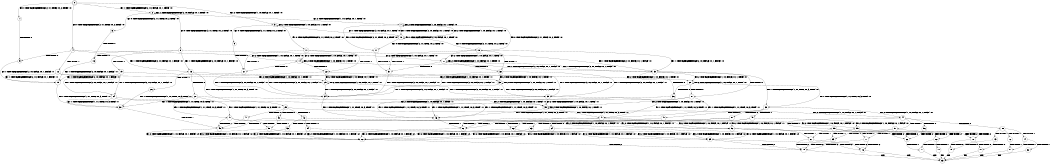 digraph BCG {
size = "7, 10.5";
center = TRUE;
node [shape = circle];
0 [peripheries = 2];
0 -> 1 [label = "EX !0 !ATOMIC_EXCH_BRANCH (2, +1, TRUE, +0, 2, TRUE) !:0:"];
0 -> 2 [label = "EX !1 !ATOMIC_EXCH_BRANCH (2, +0, FALSE, +0, 1, TRUE) !:0:"];
0 -> 3 [label = "EX !2 !ATOMIC_EXCH_BRANCH (1, +0, FALSE, +0, 1, TRUE) !:0:"];
0 -> 4 [label = "EX !0 !ATOMIC_EXCH_BRANCH (2, +1, TRUE, +0, 2, TRUE) !:0:"];
1 -> 5 [label = "TERMINATE !0"];
2 -> 6 [label = "EX !0 !ATOMIC_EXCH_BRANCH (2, +1, TRUE, +0, 2, TRUE) !:0:"];
2 -> 7 [label = "EX !2 !ATOMIC_EXCH_BRANCH (1, +0, FALSE, +0, 1, TRUE) !:0:"];
2 -> 8 [label = "EX !0 !ATOMIC_EXCH_BRANCH (2, +1, TRUE, +0, 2, TRUE) !:0:"];
2 -> 2 [label = "EX !1 !ATOMIC_EXCH_BRANCH (2, +0, FALSE, +0, 1, TRUE) !:0:"];
3 -> 9 [label = "EX !0 !ATOMIC_EXCH_BRANCH (2, +1, TRUE, +0, 2, TRUE) !:0:"];
3 -> 10 [label = "EX !1 !ATOMIC_EXCH_BRANCH (2, +0, FALSE, +0, 1, TRUE) !:0:"];
3 -> 11 [label = "EX !0 !ATOMIC_EXCH_BRANCH (2, +1, TRUE, +0, 2, TRUE) !:0:"];
3 -> 3 [label = "EX !2 !ATOMIC_EXCH_BRANCH (1, +0, FALSE, +0, 1, TRUE) !:0:"];
4 -> 5 [label = "TERMINATE !0"];
4 -> 12 [label = "TERMINATE !0"];
4 -> 13 [label = "EX !1 !ATOMIC_EXCH_BRANCH (2, +0, FALSE, +0, 1, FALSE) !:0:"];
4 -> 14 [label = "EX !2 !ATOMIC_EXCH_BRANCH (1, +0, FALSE, +0, 1, TRUE) !:0:"];
5 -> 15 [label = "EX !1 !ATOMIC_EXCH_BRANCH (2, +0, FALSE, +0, 1, FALSE) !:1:"];
6 -> 16 [label = "TERMINATE !0"];
7 -> 17 [label = "EX !0 !ATOMIC_EXCH_BRANCH (2, +1, TRUE, +0, 2, TRUE) !:0:"];
7 -> 18 [label = "EX !0 !ATOMIC_EXCH_BRANCH (2, +1, TRUE, +0, 2, TRUE) !:0:"];
7 -> 7 [label = "EX !2 !ATOMIC_EXCH_BRANCH (1, +0, FALSE, +0, 1, TRUE) !:0:"];
7 -> 10 [label = "EX !1 !ATOMIC_EXCH_BRANCH (2, +0, FALSE, +0, 1, TRUE) !:0:"];
8 -> 16 [label = "TERMINATE !0"];
8 -> 19 [label = "TERMINATE !0"];
8 -> 20 [label = "EX !2 !ATOMIC_EXCH_BRANCH (1, +0, FALSE, +0, 1, TRUE) !:0:"];
8 -> 13 [label = "EX !1 !ATOMIC_EXCH_BRANCH (2, +0, FALSE, +0, 1, FALSE) !:0:"];
9 -> 21 [label = "TERMINATE !0"];
10 -> 17 [label = "EX !0 !ATOMIC_EXCH_BRANCH (2, +1, TRUE, +0, 2, TRUE) !:0:"];
10 -> 18 [label = "EX !0 !ATOMIC_EXCH_BRANCH (2, +1, TRUE, +0, 2, TRUE) !:0:"];
10 -> 7 [label = "EX !2 !ATOMIC_EXCH_BRANCH (1, +0, FALSE, +0, 1, TRUE) !:0:"];
10 -> 10 [label = "EX !1 !ATOMIC_EXCH_BRANCH (2, +0, FALSE, +0, 1, TRUE) !:0:"];
11 -> 21 [label = "TERMINATE !0"];
11 -> 22 [label = "TERMINATE !0"];
11 -> 23 [label = "EX !1 !ATOMIC_EXCH_BRANCH (2, +0, FALSE, +0, 1, FALSE) !:0:"];
11 -> 14 [label = "EX !2 !ATOMIC_EXCH_BRANCH (1, +0, FALSE, +0, 1, TRUE) !:0:"];
12 -> 15 [label = "EX !1 !ATOMIC_EXCH_BRANCH (2, +0, FALSE, +0, 1, FALSE) !:1:"];
12 -> 24 [label = "EX !1 !ATOMIC_EXCH_BRANCH (2, +0, FALSE, +0, 1, FALSE) !:1:"];
12 -> 25 [label = "EX !2 !ATOMIC_EXCH_BRANCH (1, +0, FALSE, +0, 1, TRUE) !:1:"];
13 -> 26 [label = "TERMINATE !0"];
13 -> 27 [label = "TERMINATE !0"];
13 -> 28 [label = "EX !2 !ATOMIC_EXCH_BRANCH (1, +0, FALSE, +0, 1, TRUE) !:0:"];
13 -> 29 [label = "EX !1 !ATOMIC_EXCH_BRANCH (1, +1, TRUE, +0, 3, TRUE) !:0:"];
14 -> 21 [label = "TERMINATE !0"];
14 -> 22 [label = "TERMINATE !0"];
14 -> 23 [label = "EX !1 !ATOMIC_EXCH_BRANCH (2, +0, FALSE, +0, 1, FALSE) !:0:"];
14 -> 14 [label = "EX !2 !ATOMIC_EXCH_BRANCH (1, +0, FALSE, +0, 1, TRUE) !:0:"];
15 -> 30 [label = "EX !1 !ATOMIC_EXCH_BRANCH (1, +1, TRUE, +0, 3, TRUE) !:1:"];
16 -> 15 [label = "EX !1 !ATOMIC_EXCH_BRANCH (2, +0, FALSE, +0, 1, FALSE) !:1:"];
17 -> 31 [label = "TERMINATE !0"];
18 -> 31 [label = "TERMINATE !0"];
18 -> 32 [label = "TERMINATE !0"];
18 -> 20 [label = "EX !2 !ATOMIC_EXCH_BRANCH (1, +0, FALSE, +0, 1, TRUE) !:0:"];
18 -> 23 [label = "EX !1 !ATOMIC_EXCH_BRANCH (2, +0, FALSE, +0, 1, FALSE) !:0:"];
19 -> 15 [label = "EX !1 !ATOMIC_EXCH_BRANCH (2, +0, FALSE, +0, 1, FALSE) !:1:"];
19 -> 33 [label = "EX !2 !ATOMIC_EXCH_BRANCH (1, +0, FALSE, +0, 1, TRUE) !:1:"];
19 -> 24 [label = "EX !1 !ATOMIC_EXCH_BRANCH (2, +0, FALSE, +0, 1, FALSE) !:1:"];
20 -> 31 [label = "TERMINATE !0"];
20 -> 32 [label = "TERMINATE !0"];
20 -> 20 [label = "EX !2 !ATOMIC_EXCH_BRANCH (1, +0, FALSE, +0, 1, TRUE) !:0:"];
20 -> 23 [label = "EX !1 !ATOMIC_EXCH_BRANCH (2, +0, FALSE, +0, 1, FALSE) !:0:"];
21 -> 34 [label = "EX !1 !ATOMIC_EXCH_BRANCH (2, +0, FALSE, +0, 1, FALSE) !:1:"];
22 -> 34 [label = "EX !1 !ATOMIC_EXCH_BRANCH (2, +0, FALSE, +0, 1, FALSE) !:1:"];
22 -> 35 [label = "EX !1 !ATOMIC_EXCH_BRANCH (2, +0, FALSE, +0, 1, FALSE) !:1:"];
22 -> 25 [label = "EX !2 !ATOMIC_EXCH_BRANCH (1, +0, FALSE, +0, 1, TRUE) !:1:"];
23 -> 36 [label = "TERMINATE !0"];
23 -> 37 [label = "TERMINATE !0"];
23 -> 28 [label = "EX !2 !ATOMIC_EXCH_BRANCH (1, +0, FALSE, +0, 1, TRUE) !:0:"];
23 -> 38 [label = "EX !1 !ATOMIC_EXCH_BRANCH (1, +1, TRUE, +0, 3, TRUE) !:0:"];
24 -> 30 [label = "EX !1 !ATOMIC_EXCH_BRANCH (1, +1, TRUE, +0, 3, TRUE) !:1:"];
24 -> 39 [label = "EX !2 !ATOMIC_EXCH_BRANCH (1, +0, FALSE, +0, 1, TRUE) !:1:"];
24 -> 40 [label = "EX !1 !ATOMIC_EXCH_BRANCH (1, +1, TRUE, +0, 3, TRUE) !:1:"];
25 -> 34 [label = "EX !1 !ATOMIC_EXCH_BRANCH (2, +0, FALSE, +0, 1, FALSE) !:1:"];
25 -> 35 [label = "EX !1 !ATOMIC_EXCH_BRANCH (2, +0, FALSE, +0, 1, FALSE) !:1:"];
25 -> 25 [label = "EX !2 !ATOMIC_EXCH_BRANCH (1, +0, FALSE, +0, 1, TRUE) !:1:"];
26 -> 30 [label = "EX !1 !ATOMIC_EXCH_BRANCH (1, +1, TRUE, +0, 3, TRUE) !:1:"];
27 -> 30 [label = "EX !1 !ATOMIC_EXCH_BRANCH (1, +1, TRUE, +0, 3, TRUE) !:1:"];
27 -> 39 [label = "EX !2 !ATOMIC_EXCH_BRANCH (1, +0, FALSE, +0, 1, TRUE) !:1:"];
27 -> 40 [label = "EX !1 !ATOMIC_EXCH_BRANCH (1, +1, TRUE, +0, 3, TRUE) !:1:"];
28 -> 36 [label = "TERMINATE !0"];
28 -> 37 [label = "TERMINATE !0"];
28 -> 28 [label = "EX !2 !ATOMIC_EXCH_BRANCH (1, +0, FALSE, +0, 1, TRUE) !:0:"];
28 -> 38 [label = "EX !1 !ATOMIC_EXCH_BRANCH (1, +1, TRUE, +0, 3, TRUE) !:0:"];
29 -> 41 [label = "TERMINATE !0"];
29 -> 42 [label = "TERMINATE !1"];
29 -> 43 [label = "TERMINATE !0"];
29 -> 44 [label = "EX !2 !ATOMIC_EXCH_BRANCH (1, +0, FALSE, +0, 1, FALSE) !:0:"];
30 -> 45 [label = "TERMINATE !1"];
31 -> 34 [label = "EX !1 !ATOMIC_EXCH_BRANCH (2, +0, FALSE, +0, 1, FALSE) !:1:"];
32 -> 34 [label = "EX !1 !ATOMIC_EXCH_BRANCH (2, +0, FALSE, +0, 1, FALSE) !:1:"];
32 -> 33 [label = "EX !2 !ATOMIC_EXCH_BRANCH (1, +0, FALSE, +0, 1, TRUE) !:1:"];
32 -> 35 [label = "EX !1 !ATOMIC_EXCH_BRANCH (2, +0, FALSE, +0, 1, FALSE) !:1:"];
33 -> 34 [label = "EX !1 !ATOMIC_EXCH_BRANCH (2, +0, FALSE, +0, 1, FALSE) !:1:"];
33 -> 33 [label = "EX !2 !ATOMIC_EXCH_BRANCH (1, +0, FALSE, +0, 1, TRUE) !:1:"];
33 -> 35 [label = "EX !1 !ATOMIC_EXCH_BRANCH (2, +0, FALSE, +0, 1, FALSE) !:1:"];
34 -> 46 [label = "EX !1 !ATOMIC_EXCH_BRANCH (1, +1, TRUE, +0, 3, TRUE) !:1:"];
35 -> 46 [label = "EX !1 !ATOMIC_EXCH_BRANCH (1, +1, TRUE, +0, 3, TRUE) !:1:"];
35 -> 39 [label = "EX !2 !ATOMIC_EXCH_BRANCH (1, +0, FALSE, +0, 1, TRUE) !:1:"];
35 -> 47 [label = "EX !1 !ATOMIC_EXCH_BRANCH (1, +1, TRUE, +0, 3, TRUE) !:1:"];
36 -> 46 [label = "EX !1 !ATOMIC_EXCH_BRANCH (1, +1, TRUE, +0, 3, TRUE) !:1:"];
37 -> 46 [label = "EX !1 !ATOMIC_EXCH_BRANCH (1, +1, TRUE, +0, 3, TRUE) !:1:"];
37 -> 39 [label = "EX !2 !ATOMIC_EXCH_BRANCH (1, +0, FALSE, +0, 1, TRUE) !:1:"];
37 -> 47 [label = "EX !1 !ATOMIC_EXCH_BRANCH (1, +1, TRUE, +0, 3, TRUE) !:1:"];
38 -> 48 [label = "TERMINATE !0"];
38 -> 49 [label = "TERMINATE !1"];
38 -> 50 [label = "TERMINATE !0"];
38 -> 44 [label = "EX !2 !ATOMIC_EXCH_BRANCH (1, +0, FALSE, +0, 1, FALSE) !:0:"];
39 -> 46 [label = "EX !1 !ATOMIC_EXCH_BRANCH (1, +1, TRUE, +0, 3, TRUE) !:1:"];
39 -> 39 [label = "EX !2 !ATOMIC_EXCH_BRANCH (1, +0, FALSE, +0, 1, TRUE) !:1:"];
39 -> 47 [label = "EX !1 !ATOMIC_EXCH_BRANCH (1, +1, TRUE, +0, 3, TRUE) !:1:"];
40 -> 45 [label = "TERMINATE !1"];
40 -> 51 [label = "TERMINATE !1"];
40 -> 52 [label = "EX !2 !ATOMIC_EXCH_BRANCH (1, +0, FALSE, +0, 1, FALSE) !:1:"];
41 -> 45 [label = "TERMINATE !1"];
42 -> 53 [label = "TERMINATE !0"];
42 -> 54 [label = "TERMINATE !0"];
42 -> 55 [label = "EX !2 !ATOMIC_EXCH_BRANCH (1, +0, FALSE, +0, 1, FALSE) !:0:"];
43 -> 45 [label = "TERMINATE !1"];
43 -> 51 [label = "TERMINATE !1"];
43 -> 52 [label = "EX !2 !ATOMIC_EXCH_BRANCH (1, +0, FALSE, +0, 1, FALSE) !:1:"];
44 -> 56 [label = "TERMINATE !0"];
44 -> 57 [label = "TERMINATE !1"];
44 -> 58 [label = "TERMINATE !2"];
44 -> 59 [label = "TERMINATE !0"];
45 -> 60 [label = "EX !2 !ATOMIC_EXCH_BRANCH (1, +0, FALSE, +0, 1, FALSE) !:2:"];
46 -> 61 [label = "TERMINATE !1"];
47 -> 61 [label = "TERMINATE !1"];
47 -> 62 [label = "TERMINATE !1"];
47 -> 52 [label = "EX !2 !ATOMIC_EXCH_BRANCH (1, +0, FALSE, +0, 1, FALSE) !:1:"];
48 -> 61 [label = "TERMINATE !1"];
49 -> 63 [label = "TERMINATE !0"];
49 -> 64 [label = "TERMINATE !0"];
49 -> 55 [label = "EX !2 !ATOMIC_EXCH_BRANCH (1, +0, FALSE, +0, 1, FALSE) !:0:"];
50 -> 61 [label = "TERMINATE !1"];
50 -> 62 [label = "TERMINATE !1"];
50 -> 52 [label = "EX !2 !ATOMIC_EXCH_BRANCH (1, +0, FALSE, +0, 1, FALSE) !:1:"];
51 -> 60 [label = "EX !2 !ATOMIC_EXCH_BRANCH (1, +0, FALSE, +0, 1, FALSE) !:2:"];
51 -> 65 [label = "EX !2 !ATOMIC_EXCH_BRANCH (1, +0, FALSE, +0, 1, FALSE) !:2:"];
52 -> 66 [label = "TERMINATE !2"];
52 -> 67 [label = "TERMINATE !1"];
52 -> 68 [label = "TERMINATE !2"];
53 -> 60 [label = "EX !2 !ATOMIC_EXCH_BRANCH (1, +0, FALSE, +0, 1, FALSE) !:2:"];
54 -> 60 [label = "EX !2 !ATOMIC_EXCH_BRANCH (1, +0, FALSE, +0, 1, FALSE) !:2:"];
54 -> 65 [label = "EX !2 !ATOMIC_EXCH_BRANCH (1, +0, FALSE, +0, 1, FALSE) !:2:"];
55 -> 69 [label = "TERMINATE !0"];
55 -> 70 [label = "TERMINATE !2"];
55 -> 71 [label = "TERMINATE !0"];
56 -> 66 [label = "TERMINATE !2"];
57 -> 69 [label = "TERMINATE !0"];
57 -> 70 [label = "TERMINATE !2"];
57 -> 71 [label = "TERMINATE !0"];
58 -> 72 [label = "TERMINATE !0"];
58 -> 73 [label = "TERMINATE !1"];
58 -> 74 [label = "TERMINATE !0"];
59 -> 66 [label = "TERMINATE !2"];
59 -> 67 [label = "TERMINATE !1"];
59 -> 68 [label = "TERMINATE !2"];
60 -> 75 [label = "TERMINATE !2"];
61 -> 60 [label = "EX !2 !ATOMIC_EXCH_BRANCH (1, +0, FALSE, +0, 1, FALSE) !:2:"];
62 -> 60 [label = "EX !2 !ATOMIC_EXCH_BRANCH (1, +0, FALSE, +0, 1, FALSE) !:2:"];
62 -> 65 [label = "EX !2 !ATOMIC_EXCH_BRANCH (1, +0, FALSE, +0, 1, FALSE) !:2:"];
63 -> 60 [label = "EX !2 !ATOMIC_EXCH_BRANCH (1, +0, FALSE, +0, 1, FALSE) !:2:"];
64 -> 60 [label = "EX !2 !ATOMIC_EXCH_BRANCH (1, +0, FALSE, +0, 1, FALSE) !:2:"];
64 -> 65 [label = "EX !2 !ATOMIC_EXCH_BRANCH (1, +0, FALSE, +0, 1, FALSE) !:2:"];
65 -> 75 [label = "TERMINATE !2"];
65 -> 76 [label = "TERMINATE !2"];
66 -> 77 [label = "TERMINATE !1"];
67 -> 75 [label = "TERMINATE !2"];
67 -> 76 [label = "TERMINATE !2"];
68 -> 77 [label = "TERMINATE !1"];
68 -> 78 [label = "TERMINATE !1"];
69 -> 75 [label = "TERMINATE !2"];
70 -> 79 [label = "TERMINATE !0"];
70 -> 80 [label = "TERMINATE !0"];
71 -> 75 [label = "TERMINATE !2"];
71 -> 76 [label = "TERMINATE !2"];
72 -> 81 [label = "TERMINATE !1"];
73 -> 79 [label = "TERMINATE !0"];
73 -> 80 [label = "TERMINATE !0"];
74 -> 81 [label = "TERMINATE !1"];
74 -> 82 [label = "TERMINATE !1"];
75 -> 83 [label = "exit"];
76 -> 83 [label = "exit"];
77 -> 83 [label = "exit"];
78 -> 83 [label = "exit"];
79 -> 83 [label = "exit"];
80 -> 83 [label = "exit"];
81 -> 83 [label = "exit"];
82 -> 83 [label = "exit"];
}
